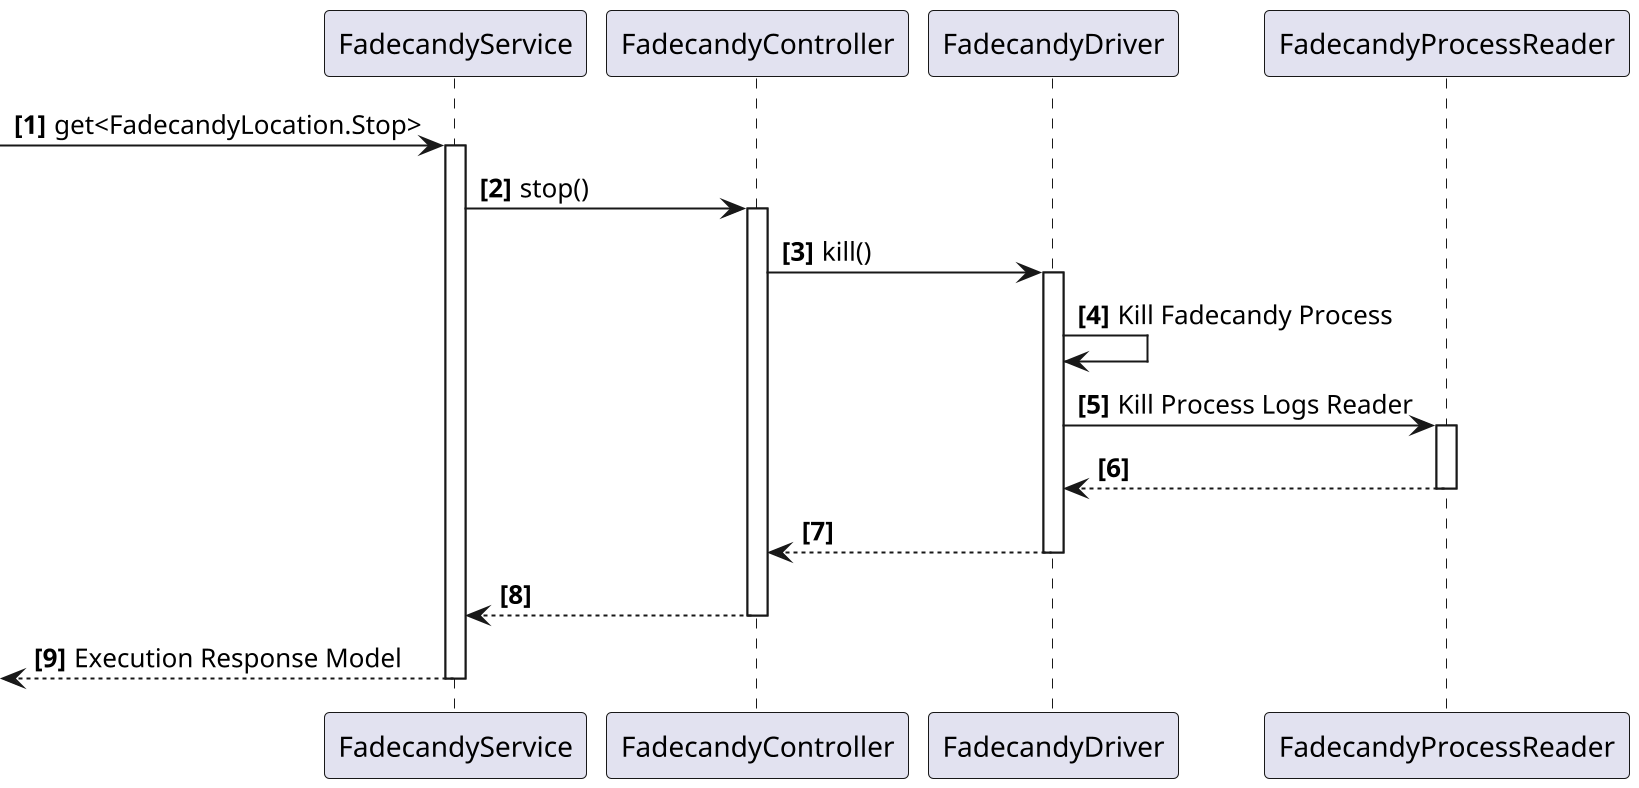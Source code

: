 @startuml Fadecandy REST Fc Service
scale 2
autonumber "<b>[0]"

participant FadecandyService
participant FadecandyController
participant FadecandyDriver
participant FadecandyProcessReader

[-> FadecandyService : get<FadecandyLocation.Stop>
activate FadecandyService
FadecandyService -> FadecandyController : stop()
activate FadecandyController
FadecandyController -> FadecandyDriver : kill()
activate FadecandyDriver
FadecandyDriver -> FadecandyDriver : Kill Fadecandy Process
FadecandyDriver -> FadecandyProcessReader : Kill Process Logs Reader
activate FadecandyProcessReader
FadecandyDriver <-- FadecandyProcessReader
deactivate FadecandyProcessReader
FadecandyController <-- FadecandyDriver
deactivate FadecandyDriver
FadecandyService <-- FadecandyController
deactivate FadecandyController
[<-- FadecandyService : Execution Response Model
deactivate FadecandyService


@enduml
